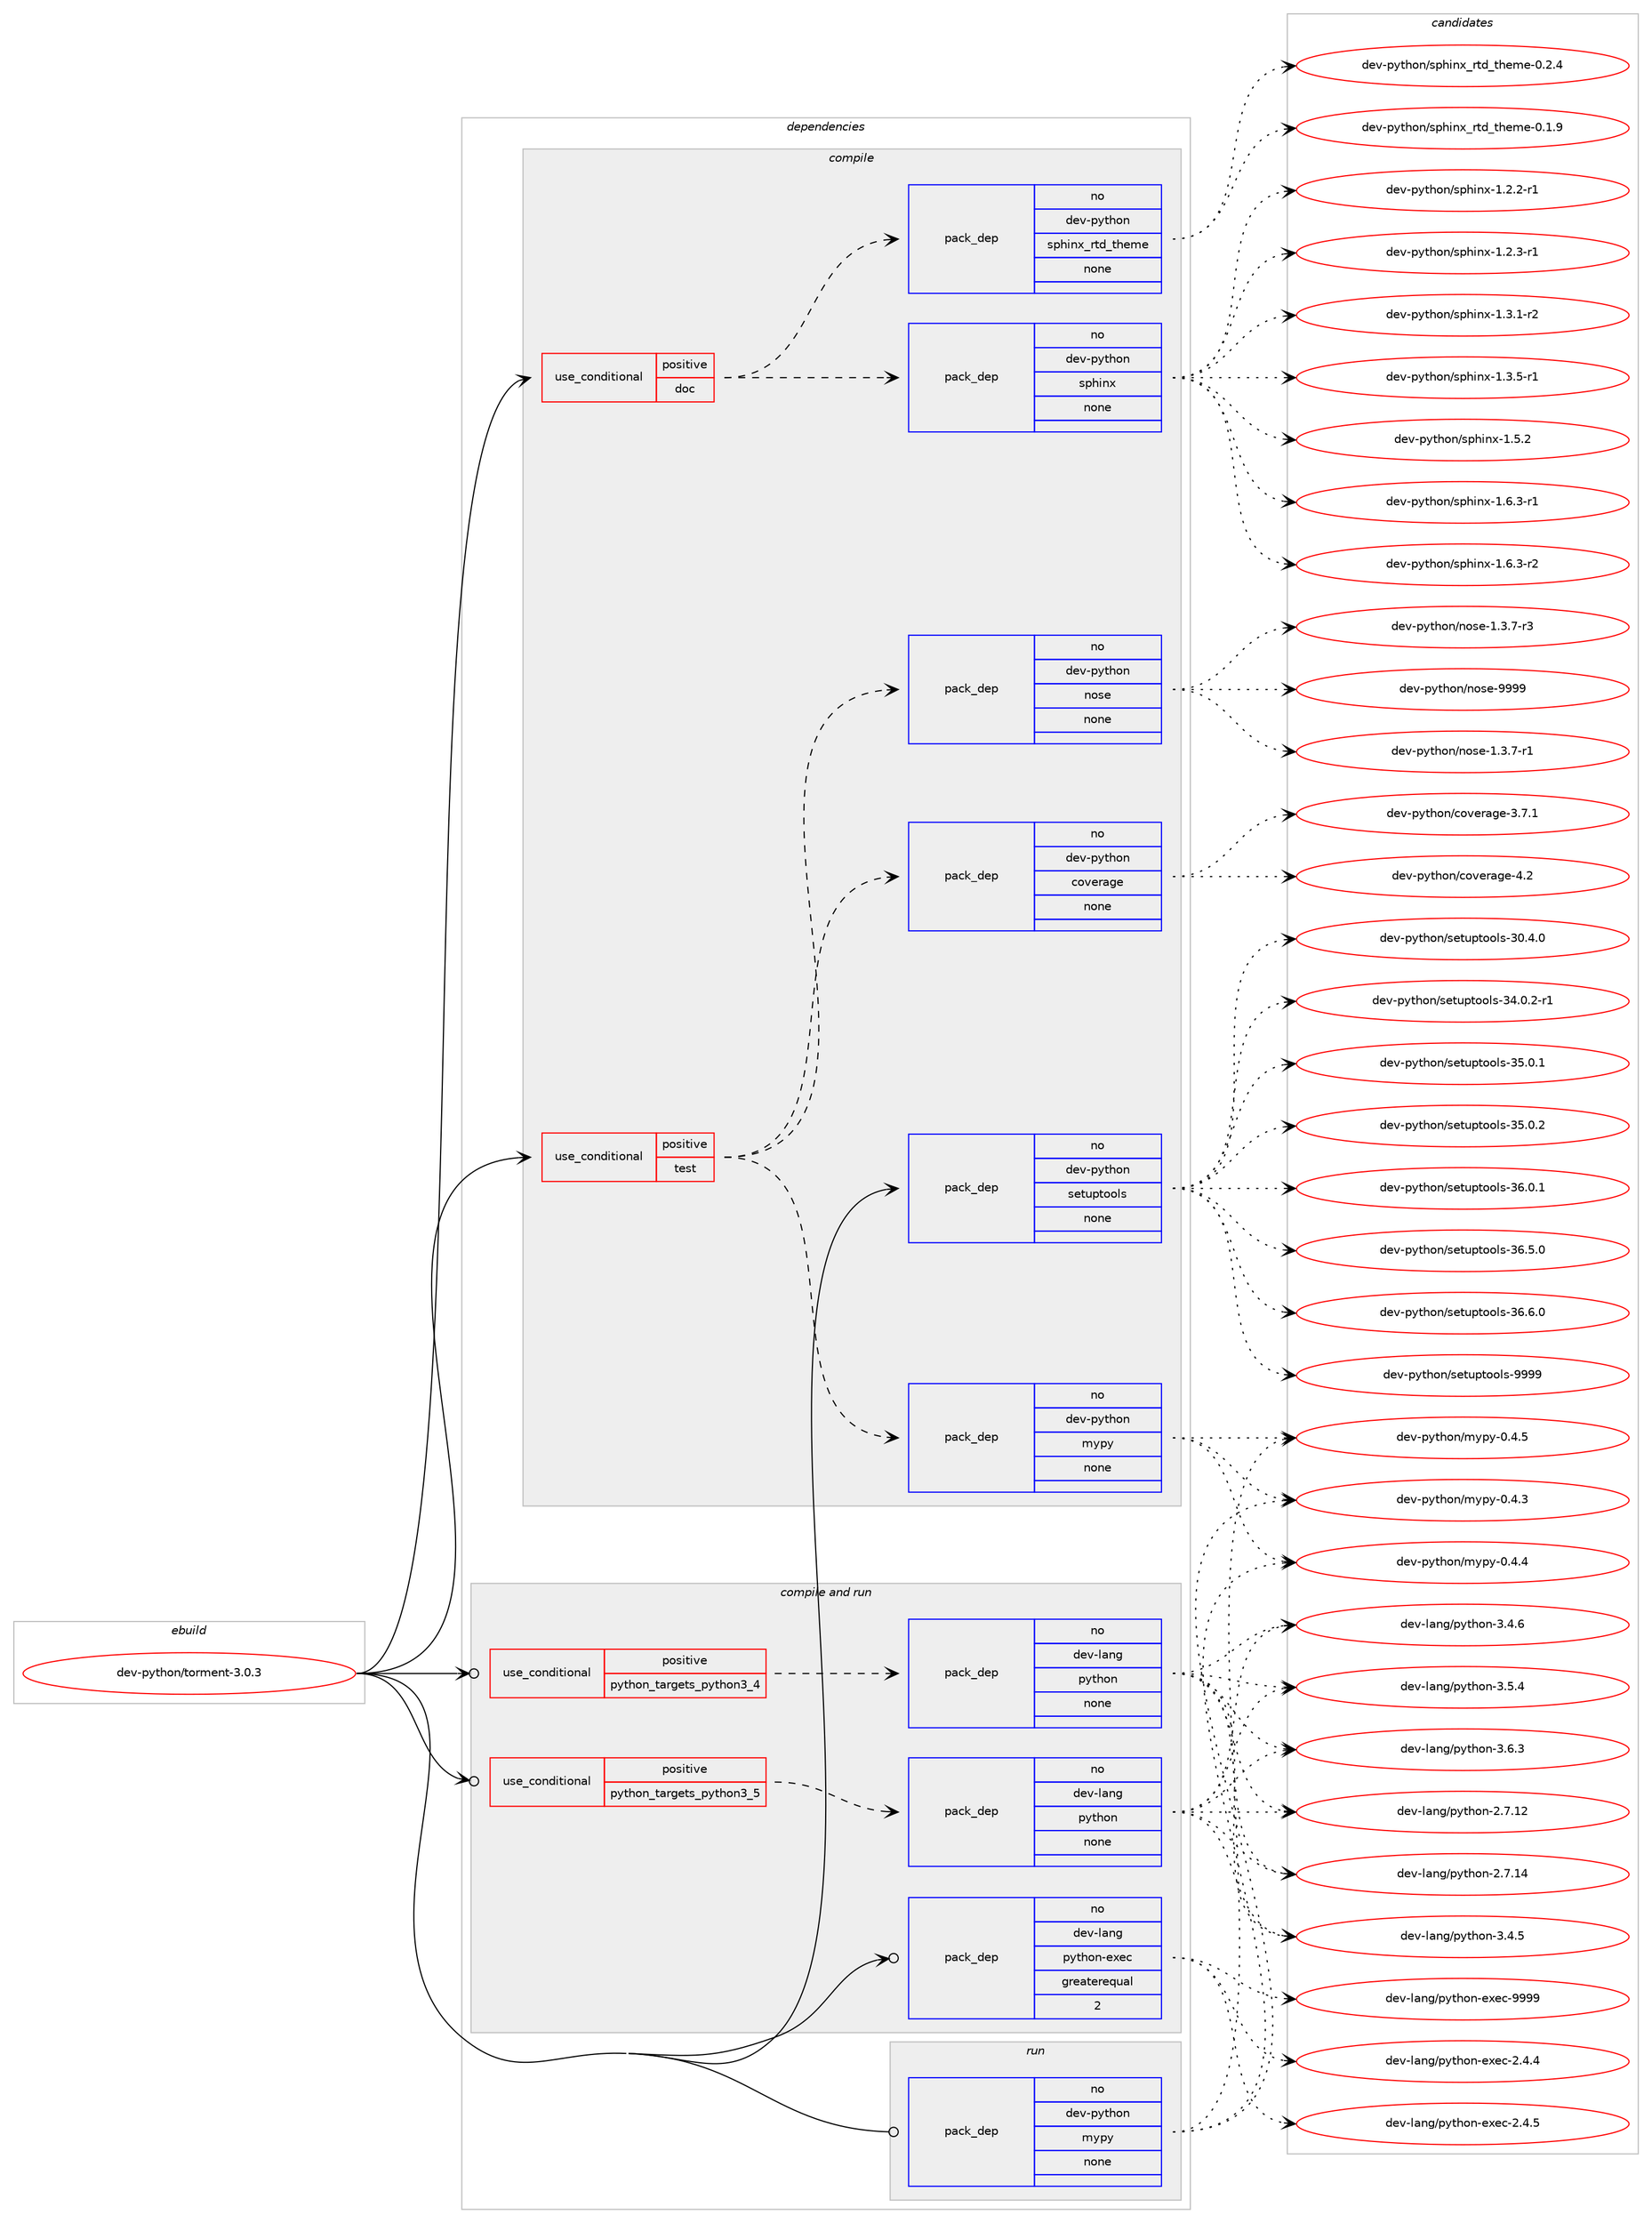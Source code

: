 digraph prolog {

# *************
# Graph options
# *************

newrank=true;
concentrate=true;
compound=true;
graph [rankdir=LR,fontname=Helvetica,fontsize=10,ranksep=1.5];#, ranksep=2.5, nodesep=0.2];
edge  [arrowhead=vee];
node  [fontname=Helvetica,fontsize=10];

# **********
# The ebuild
# **********

subgraph cluster_leftcol {
color=gray;
rank=same;
label=<<i>ebuild</i>>;
id [label="dev-python/torment-3.0.3", color=red, width=4, href="../dev-python/torment-3.0.3.svg"];
}

# ****************
# The dependencies
# ****************

subgraph cluster_midcol {
color=gray;
label=<<i>dependencies</i>>;
subgraph cluster_compile {
fillcolor="#eeeeee";
style=filled;
label=<<i>compile</i>>;
subgraph cond42849 {
dependency190862 [label=<<TABLE BORDER="0" CELLBORDER="1" CELLSPACING="0" CELLPADDING="4"><TR><TD ROWSPAN="3" CELLPADDING="10">use_conditional</TD></TR><TR><TD>positive</TD></TR><TR><TD>doc</TD></TR></TABLE>>, shape=none, color=red];
subgraph pack144057 {
dependency190863 [label=<<TABLE BORDER="0" CELLBORDER="1" CELLSPACING="0" CELLPADDING="4" WIDTH="220"><TR><TD ROWSPAN="6" CELLPADDING="30">pack_dep</TD></TR><TR><TD WIDTH="110">no</TD></TR><TR><TD>dev-python</TD></TR><TR><TD>sphinx</TD></TR><TR><TD>none</TD></TR><TR><TD></TD></TR></TABLE>>, shape=none, color=blue];
}
dependency190862:e -> dependency190863:w [weight=20,style="dashed",arrowhead="vee"];
subgraph pack144058 {
dependency190864 [label=<<TABLE BORDER="0" CELLBORDER="1" CELLSPACING="0" CELLPADDING="4" WIDTH="220"><TR><TD ROWSPAN="6" CELLPADDING="30">pack_dep</TD></TR><TR><TD WIDTH="110">no</TD></TR><TR><TD>dev-python</TD></TR><TR><TD>sphinx_rtd_theme</TD></TR><TR><TD>none</TD></TR><TR><TD></TD></TR></TABLE>>, shape=none, color=blue];
}
dependency190862:e -> dependency190864:w [weight=20,style="dashed",arrowhead="vee"];
}
id:e -> dependency190862:w [weight=20,style="solid",arrowhead="vee"];
subgraph cond42850 {
dependency190865 [label=<<TABLE BORDER="0" CELLBORDER="1" CELLSPACING="0" CELLPADDING="4"><TR><TD ROWSPAN="3" CELLPADDING="10">use_conditional</TD></TR><TR><TD>positive</TD></TR><TR><TD>test</TD></TR></TABLE>>, shape=none, color=red];
subgraph pack144059 {
dependency190866 [label=<<TABLE BORDER="0" CELLBORDER="1" CELLSPACING="0" CELLPADDING="4" WIDTH="220"><TR><TD ROWSPAN="6" CELLPADDING="30">pack_dep</TD></TR><TR><TD WIDTH="110">no</TD></TR><TR><TD>dev-python</TD></TR><TR><TD>mypy</TD></TR><TR><TD>none</TD></TR><TR><TD></TD></TR></TABLE>>, shape=none, color=blue];
}
dependency190865:e -> dependency190866:w [weight=20,style="dashed",arrowhead="vee"];
subgraph pack144060 {
dependency190867 [label=<<TABLE BORDER="0" CELLBORDER="1" CELLSPACING="0" CELLPADDING="4" WIDTH="220"><TR><TD ROWSPAN="6" CELLPADDING="30">pack_dep</TD></TR><TR><TD WIDTH="110">no</TD></TR><TR><TD>dev-python</TD></TR><TR><TD>coverage</TD></TR><TR><TD>none</TD></TR><TR><TD></TD></TR></TABLE>>, shape=none, color=blue];
}
dependency190865:e -> dependency190867:w [weight=20,style="dashed",arrowhead="vee"];
subgraph pack144061 {
dependency190868 [label=<<TABLE BORDER="0" CELLBORDER="1" CELLSPACING="0" CELLPADDING="4" WIDTH="220"><TR><TD ROWSPAN="6" CELLPADDING="30">pack_dep</TD></TR><TR><TD WIDTH="110">no</TD></TR><TR><TD>dev-python</TD></TR><TR><TD>nose</TD></TR><TR><TD>none</TD></TR><TR><TD></TD></TR></TABLE>>, shape=none, color=blue];
}
dependency190865:e -> dependency190868:w [weight=20,style="dashed",arrowhead="vee"];
}
id:e -> dependency190865:w [weight=20,style="solid",arrowhead="vee"];
subgraph pack144062 {
dependency190869 [label=<<TABLE BORDER="0" CELLBORDER="1" CELLSPACING="0" CELLPADDING="4" WIDTH="220"><TR><TD ROWSPAN="6" CELLPADDING="30">pack_dep</TD></TR><TR><TD WIDTH="110">no</TD></TR><TR><TD>dev-python</TD></TR><TR><TD>setuptools</TD></TR><TR><TD>none</TD></TR><TR><TD></TD></TR></TABLE>>, shape=none, color=blue];
}
id:e -> dependency190869:w [weight=20,style="solid",arrowhead="vee"];
}
subgraph cluster_compileandrun {
fillcolor="#eeeeee";
style=filled;
label=<<i>compile and run</i>>;
subgraph cond42851 {
dependency190870 [label=<<TABLE BORDER="0" CELLBORDER="1" CELLSPACING="0" CELLPADDING="4"><TR><TD ROWSPAN="3" CELLPADDING="10">use_conditional</TD></TR><TR><TD>positive</TD></TR><TR><TD>python_targets_python3_4</TD></TR></TABLE>>, shape=none, color=red];
subgraph pack144063 {
dependency190871 [label=<<TABLE BORDER="0" CELLBORDER="1" CELLSPACING="0" CELLPADDING="4" WIDTH="220"><TR><TD ROWSPAN="6" CELLPADDING="30">pack_dep</TD></TR><TR><TD WIDTH="110">no</TD></TR><TR><TD>dev-lang</TD></TR><TR><TD>python</TD></TR><TR><TD>none</TD></TR><TR><TD></TD></TR></TABLE>>, shape=none, color=blue];
}
dependency190870:e -> dependency190871:w [weight=20,style="dashed",arrowhead="vee"];
}
id:e -> dependency190870:w [weight=20,style="solid",arrowhead="odotvee"];
subgraph cond42852 {
dependency190872 [label=<<TABLE BORDER="0" CELLBORDER="1" CELLSPACING="0" CELLPADDING="4"><TR><TD ROWSPAN="3" CELLPADDING="10">use_conditional</TD></TR><TR><TD>positive</TD></TR><TR><TD>python_targets_python3_5</TD></TR></TABLE>>, shape=none, color=red];
subgraph pack144064 {
dependency190873 [label=<<TABLE BORDER="0" CELLBORDER="1" CELLSPACING="0" CELLPADDING="4" WIDTH="220"><TR><TD ROWSPAN="6" CELLPADDING="30">pack_dep</TD></TR><TR><TD WIDTH="110">no</TD></TR><TR><TD>dev-lang</TD></TR><TR><TD>python</TD></TR><TR><TD>none</TD></TR><TR><TD></TD></TR></TABLE>>, shape=none, color=blue];
}
dependency190872:e -> dependency190873:w [weight=20,style="dashed",arrowhead="vee"];
}
id:e -> dependency190872:w [weight=20,style="solid",arrowhead="odotvee"];
subgraph pack144065 {
dependency190874 [label=<<TABLE BORDER="0" CELLBORDER="1" CELLSPACING="0" CELLPADDING="4" WIDTH="220"><TR><TD ROWSPAN="6" CELLPADDING="30">pack_dep</TD></TR><TR><TD WIDTH="110">no</TD></TR><TR><TD>dev-lang</TD></TR><TR><TD>python-exec</TD></TR><TR><TD>greaterequal</TD></TR><TR><TD>2</TD></TR></TABLE>>, shape=none, color=blue];
}
id:e -> dependency190874:w [weight=20,style="solid",arrowhead="odotvee"];
}
subgraph cluster_run {
fillcolor="#eeeeee";
style=filled;
label=<<i>run</i>>;
subgraph pack144066 {
dependency190875 [label=<<TABLE BORDER="0" CELLBORDER="1" CELLSPACING="0" CELLPADDING="4" WIDTH="220"><TR><TD ROWSPAN="6" CELLPADDING="30">pack_dep</TD></TR><TR><TD WIDTH="110">no</TD></TR><TR><TD>dev-python</TD></TR><TR><TD>mypy</TD></TR><TR><TD>none</TD></TR><TR><TD></TD></TR></TABLE>>, shape=none, color=blue];
}
id:e -> dependency190875:w [weight=20,style="solid",arrowhead="odot"];
}
}

# **************
# The candidates
# **************

subgraph cluster_choices {
rank=same;
color=gray;
label=<<i>candidates</i>>;

subgraph choice144057 {
color=black;
nodesep=1;
choice10010111845112121116104111110471151121041051101204549465046504511449 [label="dev-python/sphinx-1.2.2-r1", color=red, width=4,href="../dev-python/sphinx-1.2.2-r1.svg"];
choice10010111845112121116104111110471151121041051101204549465046514511449 [label="dev-python/sphinx-1.2.3-r1", color=red, width=4,href="../dev-python/sphinx-1.2.3-r1.svg"];
choice10010111845112121116104111110471151121041051101204549465146494511450 [label="dev-python/sphinx-1.3.1-r2", color=red, width=4,href="../dev-python/sphinx-1.3.1-r2.svg"];
choice10010111845112121116104111110471151121041051101204549465146534511449 [label="dev-python/sphinx-1.3.5-r1", color=red, width=4,href="../dev-python/sphinx-1.3.5-r1.svg"];
choice1001011184511212111610411111047115112104105110120454946534650 [label="dev-python/sphinx-1.5.2", color=red, width=4,href="../dev-python/sphinx-1.5.2.svg"];
choice10010111845112121116104111110471151121041051101204549465446514511449 [label="dev-python/sphinx-1.6.3-r1", color=red, width=4,href="../dev-python/sphinx-1.6.3-r1.svg"];
choice10010111845112121116104111110471151121041051101204549465446514511450 [label="dev-python/sphinx-1.6.3-r2", color=red, width=4,href="../dev-python/sphinx-1.6.3-r2.svg"];
dependency190863:e -> choice10010111845112121116104111110471151121041051101204549465046504511449:w [style=dotted,weight="100"];
dependency190863:e -> choice10010111845112121116104111110471151121041051101204549465046514511449:w [style=dotted,weight="100"];
dependency190863:e -> choice10010111845112121116104111110471151121041051101204549465146494511450:w [style=dotted,weight="100"];
dependency190863:e -> choice10010111845112121116104111110471151121041051101204549465146534511449:w [style=dotted,weight="100"];
dependency190863:e -> choice1001011184511212111610411111047115112104105110120454946534650:w [style=dotted,weight="100"];
dependency190863:e -> choice10010111845112121116104111110471151121041051101204549465446514511449:w [style=dotted,weight="100"];
dependency190863:e -> choice10010111845112121116104111110471151121041051101204549465446514511450:w [style=dotted,weight="100"];
}
subgraph choice144058 {
color=black;
nodesep=1;
choice10010111845112121116104111110471151121041051101209511411610095116104101109101454846494657 [label="dev-python/sphinx_rtd_theme-0.1.9", color=red, width=4,href="../dev-python/sphinx_rtd_theme-0.1.9.svg"];
choice10010111845112121116104111110471151121041051101209511411610095116104101109101454846504652 [label="dev-python/sphinx_rtd_theme-0.2.4", color=red, width=4,href="../dev-python/sphinx_rtd_theme-0.2.4.svg"];
dependency190864:e -> choice10010111845112121116104111110471151121041051101209511411610095116104101109101454846494657:w [style=dotted,weight="100"];
dependency190864:e -> choice10010111845112121116104111110471151121041051101209511411610095116104101109101454846504652:w [style=dotted,weight="100"];
}
subgraph choice144059 {
color=black;
nodesep=1;
choice1001011184511212111610411111047109121112121454846524651 [label="dev-python/mypy-0.4.3", color=red, width=4,href="../dev-python/mypy-0.4.3.svg"];
choice1001011184511212111610411111047109121112121454846524652 [label="dev-python/mypy-0.4.4", color=red, width=4,href="../dev-python/mypy-0.4.4.svg"];
choice1001011184511212111610411111047109121112121454846524653 [label="dev-python/mypy-0.4.5", color=red, width=4,href="../dev-python/mypy-0.4.5.svg"];
dependency190866:e -> choice1001011184511212111610411111047109121112121454846524651:w [style=dotted,weight="100"];
dependency190866:e -> choice1001011184511212111610411111047109121112121454846524652:w [style=dotted,weight="100"];
dependency190866:e -> choice1001011184511212111610411111047109121112121454846524653:w [style=dotted,weight="100"];
}
subgraph choice144060 {
color=black;
nodesep=1;
choice10010111845112121116104111110479911111810111497103101455146554649 [label="dev-python/coverage-3.7.1", color=red, width=4,href="../dev-python/coverage-3.7.1.svg"];
choice1001011184511212111610411111047991111181011149710310145524650 [label="dev-python/coverage-4.2", color=red, width=4,href="../dev-python/coverage-4.2.svg"];
dependency190867:e -> choice10010111845112121116104111110479911111810111497103101455146554649:w [style=dotted,weight="100"];
dependency190867:e -> choice1001011184511212111610411111047991111181011149710310145524650:w [style=dotted,weight="100"];
}
subgraph choice144061 {
color=black;
nodesep=1;
choice10010111845112121116104111110471101111151014549465146554511449 [label="dev-python/nose-1.3.7-r1", color=red, width=4,href="../dev-python/nose-1.3.7-r1.svg"];
choice10010111845112121116104111110471101111151014549465146554511451 [label="dev-python/nose-1.3.7-r3", color=red, width=4,href="../dev-python/nose-1.3.7-r3.svg"];
choice10010111845112121116104111110471101111151014557575757 [label="dev-python/nose-9999", color=red, width=4,href="../dev-python/nose-9999.svg"];
dependency190868:e -> choice10010111845112121116104111110471101111151014549465146554511449:w [style=dotted,weight="100"];
dependency190868:e -> choice10010111845112121116104111110471101111151014549465146554511451:w [style=dotted,weight="100"];
dependency190868:e -> choice10010111845112121116104111110471101111151014557575757:w [style=dotted,weight="100"];
}
subgraph choice144062 {
color=black;
nodesep=1;
choice100101118451121211161041111104711510111611711211611111110811545514846524648 [label="dev-python/setuptools-30.4.0", color=red, width=4,href="../dev-python/setuptools-30.4.0.svg"];
choice1001011184511212111610411111047115101116117112116111111108115455152464846504511449 [label="dev-python/setuptools-34.0.2-r1", color=red, width=4,href="../dev-python/setuptools-34.0.2-r1.svg"];
choice100101118451121211161041111104711510111611711211611111110811545515346484649 [label="dev-python/setuptools-35.0.1", color=red, width=4,href="../dev-python/setuptools-35.0.1.svg"];
choice100101118451121211161041111104711510111611711211611111110811545515346484650 [label="dev-python/setuptools-35.0.2", color=red, width=4,href="../dev-python/setuptools-35.0.2.svg"];
choice100101118451121211161041111104711510111611711211611111110811545515446484649 [label="dev-python/setuptools-36.0.1", color=red, width=4,href="../dev-python/setuptools-36.0.1.svg"];
choice100101118451121211161041111104711510111611711211611111110811545515446534648 [label="dev-python/setuptools-36.5.0", color=red, width=4,href="../dev-python/setuptools-36.5.0.svg"];
choice100101118451121211161041111104711510111611711211611111110811545515446544648 [label="dev-python/setuptools-36.6.0", color=red, width=4,href="../dev-python/setuptools-36.6.0.svg"];
choice10010111845112121116104111110471151011161171121161111111081154557575757 [label="dev-python/setuptools-9999", color=red, width=4,href="../dev-python/setuptools-9999.svg"];
dependency190869:e -> choice100101118451121211161041111104711510111611711211611111110811545514846524648:w [style=dotted,weight="100"];
dependency190869:e -> choice1001011184511212111610411111047115101116117112116111111108115455152464846504511449:w [style=dotted,weight="100"];
dependency190869:e -> choice100101118451121211161041111104711510111611711211611111110811545515346484649:w [style=dotted,weight="100"];
dependency190869:e -> choice100101118451121211161041111104711510111611711211611111110811545515346484650:w [style=dotted,weight="100"];
dependency190869:e -> choice100101118451121211161041111104711510111611711211611111110811545515446484649:w [style=dotted,weight="100"];
dependency190869:e -> choice100101118451121211161041111104711510111611711211611111110811545515446534648:w [style=dotted,weight="100"];
dependency190869:e -> choice100101118451121211161041111104711510111611711211611111110811545515446544648:w [style=dotted,weight="100"];
dependency190869:e -> choice10010111845112121116104111110471151011161171121161111111081154557575757:w [style=dotted,weight="100"];
}
subgraph choice144063 {
color=black;
nodesep=1;
choice10010111845108971101034711212111610411111045504655464950 [label="dev-lang/python-2.7.12", color=red, width=4,href="../dev-lang/python-2.7.12.svg"];
choice10010111845108971101034711212111610411111045504655464952 [label="dev-lang/python-2.7.14", color=red, width=4,href="../dev-lang/python-2.7.14.svg"];
choice100101118451089711010347112121116104111110455146524653 [label="dev-lang/python-3.4.5", color=red, width=4,href="../dev-lang/python-3.4.5.svg"];
choice100101118451089711010347112121116104111110455146524654 [label="dev-lang/python-3.4.6", color=red, width=4,href="../dev-lang/python-3.4.6.svg"];
choice100101118451089711010347112121116104111110455146534652 [label="dev-lang/python-3.5.4", color=red, width=4,href="../dev-lang/python-3.5.4.svg"];
choice100101118451089711010347112121116104111110455146544651 [label="dev-lang/python-3.6.3", color=red, width=4,href="../dev-lang/python-3.6.3.svg"];
dependency190871:e -> choice10010111845108971101034711212111610411111045504655464950:w [style=dotted,weight="100"];
dependency190871:e -> choice10010111845108971101034711212111610411111045504655464952:w [style=dotted,weight="100"];
dependency190871:e -> choice100101118451089711010347112121116104111110455146524653:w [style=dotted,weight="100"];
dependency190871:e -> choice100101118451089711010347112121116104111110455146524654:w [style=dotted,weight="100"];
dependency190871:e -> choice100101118451089711010347112121116104111110455146534652:w [style=dotted,weight="100"];
dependency190871:e -> choice100101118451089711010347112121116104111110455146544651:w [style=dotted,weight="100"];
}
subgraph choice144064 {
color=black;
nodesep=1;
choice10010111845108971101034711212111610411111045504655464950 [label="dev-lang/python-2.7.12", color=red, width=4,href="../dev-lang/python-2.7.12.svg"];
choice10010111845108971101034711212111610411111045504655464952 [label="dev-lang/python-2.7.14", color=red, width=4,href="../dev-lang/python-2.7.14.svg"];
choice100101118451089711010347112121116104111110455146524653 [label="dev-lang/python-3.4.5", color=red, width=4,href="../dev-lang/python-3.4.5.svg"];
choice100101118451089711010347112121116104111110455146524654 [label="dev-lang/python-3.4.6", color=red, width=4,href="../dev-lang/python-3.4.6.svg"];
choice100101118451089711010347112121116104111110455146534652 [label="dev-lang/python-3.5.4", color=red, width=4,href="../dev-lang/python-3.5.4.svg"];
choice100101118451089711010347112121116104111110455146544651 [label="dev-lang/python-3.6.3", color=red, width=4,href="../dev-lang/python-3.6.3.svg"];
dependency190873:e -> choice10010111845108971101034711212111610411111045504655464950:w [style=dotted,weight="100"];
dependency190873:e -> choice10010111845108971101034711212111610411111045504655464952:w [style=dotted,weight="100"];
dependency190873:e -> choice100101118451089711010347112121116104111110455146524653:w [style=dotted,weight="100"];
dependency190873:e -> choice100101118451089711010347112121116104111110455146524654:w [style=dotted,weight="100"];
dependency190873:e -> choice100101118451089711010347112121116104111110455146534652:w [style=dotted,weight="100"];
dependency190873:e -> choice100101118451089711010347112121116104111110455146544651:w [style=dotted,weight="100"];
}
subgraph choice144065 {
color=black;
nodesep=1;
choice1001011184510897110103471121211161041111104510112010199455046524652 [label="dev-lang/python-exec-2.4.4", color=red, width=4,href="../dev-lang/python-exec-2.4.4.svg"];
choice1001011184510897110103471121211161041111104510112010199455046524653 [label="dev-lang/python-exec-2.4.5", color=red, width=4,href="../dev-lang/python-exec-2.4.5.svg"];
choice10010111845108971101034711212111610411111045101120101994557575757 [label="dev-lang/python-exec-9999", color=red, width=4,href="../dev-lang/python-exec-9999.svg"];
dependency190874:e -> choice1001011184510897110103471121211161041111104510112010199455046524652:w [style=dotted,weight="100"];
dependency190874:e -> choice1001011184510897110103471121211161041111104510112010199455046524653:w [style=dotted,weight="100"];
dependency190874:e -> choice10010111845108971101034711212111610411111045101120101994557575757:w [style=dotted,weight="100"];
}
subgraph choice144066 {
color=black;
nodesep=1;
choice1001011184511212111610411111047109121112121454846524651 [label="dev-python/mypy-0.4.3", color=red, width=4,href="../dev-python/mypy-0.4.3.svg"];
choice1001011184511212111610411111047109121112121454846524652 [label="dev-python/mypy-0.4.4", color=red, width=4,href="../dev-python/mypy-0.4.4.svg"];
choice1001011184511212111610411111047109121112121454846524653 [label="dev-python/mypy-0.4.5", color=red, width=4,href="../dev-python/mypy-0.4.5.svg"];
dependency190875:e -> choice1001011184511212111610411111047109121112121454846524651:w [style=dotted,weight="100"];
dependency190875:e -> choice1001011184511212111610411111047109121112121454846524652:w [style=dotted,weight="100"];
dependency190875:e -> choice1001011184511212111610411111047109121112121454846524653:w [style=dotted,weight="100"];
}
}

}
